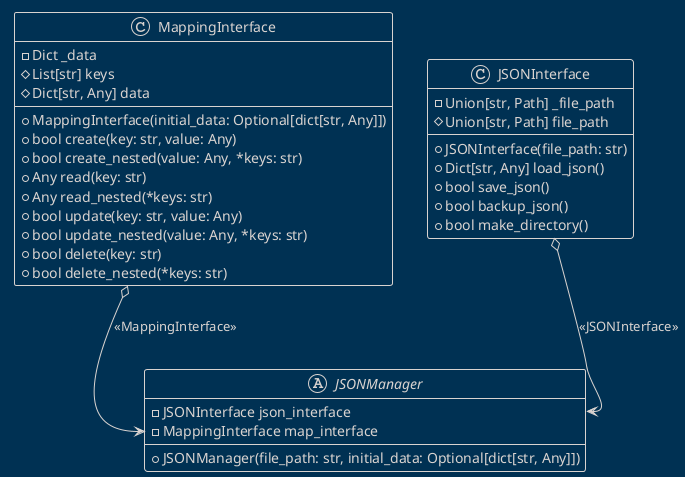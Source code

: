 @startuml MappingInterface
!theme blueprint

' docs/diagrams/plantuml/mapping_interface.puml

class MappingInterface {
    - Dict _data
    + MappingInterface(initial_data: Optional[dict[str, Any]])
    # List[str] keys
    # Dict[str, Any] data
    + bool create(key: str, value: Any)
    + bool create_nested(value: Any, *keys: str)
    + Any read(key: str)
    + Any read_nested(*keys: str)
    + bool update(key: str, value: Any)
    + bool update_nested(value: Any, *keys: str)
    + bool delete(key: str)
    + bool delete_nested(*keys: str)
}

class JSONInterface {
    - Union[str, Path] _file_path
    + JSONInterface(file_path: str)
    # Union[str, Path] file_path
    + Dict[str, Any] load_json()
    + bool save_json()
    + bool backup_json()
    + bool make_directory()
}

abstract class JSONManager {
    - JSONInterface json_interface
    - MappingInterface map_interface
    + JSONManager(file_path: str, initial_data: Optional[dict[str, Any]])
}

MappingInterface o--> JSONManager::map : <<MappingInterface>>
JSONInterface o--> JSONManager::json : <<JSONInterface>>
@enduml